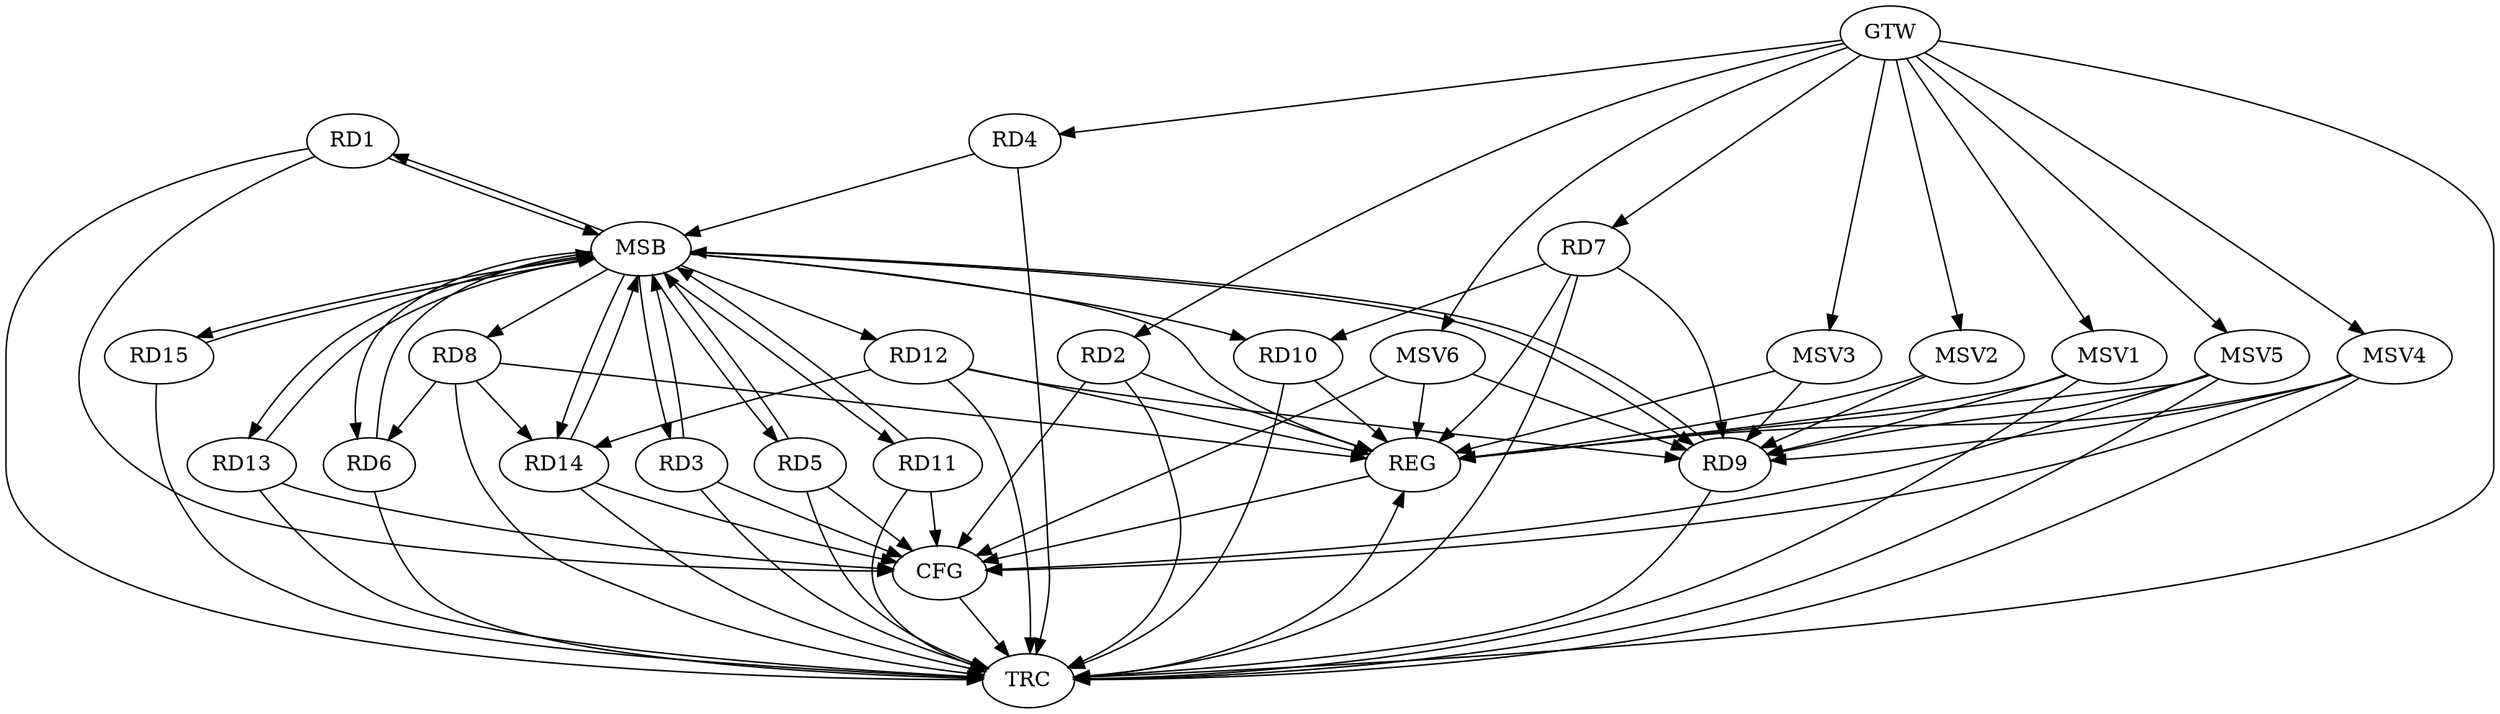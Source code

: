 strict digraph G {
  RD1 [ label="RD1" ];
  RD2 [ label="RD2" ];
  RD3 [ label="RD3" ];
  RD4 [ label="RD4" ];
  RD5 [ label="RD5" ];
  RD6 [ label="RD6" ];
  RD7 [ label="RD7" ];
  RD8 [ label="RD8" ];
  RD9 [ label="RD9" ];
  RD10 [ label="RD10" ];
  RD11 [ label="RD11" ];
  RD12 [ label="RD12" ];
  RD13 [ label="RD13" ];
  RD14 [ label="RD14" ];
  RD15 [ label="RD15" ];
  GTW [ label="GTW" ];
  REG [ label="REG" ];
  MSB [ label="MSB" ];
  CFG [ label="CFG" ];
  TRC [ label="TRC" ];
  MSV1 [ label="MSV1" ];
  MSV2 [ label="MSV2" ];
  MSV3 [ label="MSV3" ];
  MSV4 [ label="MSV4" ];
  MSV5 [ label="MSV5" ];
  MSV6 [ label="MSV6" ];
  RD8 -> RD6;
  RD7 -> RD9;
  RD7 -> RD10;
  RD8 -> RD14;
  RD12 -> RD9;
  RD12 -> RD14;
  GTW -> RD2;
  GTW -> RD4;
  GTW -> RD7;
  RD2 -> REG;
  RD7 -> REG;
  RD8 -> REG;
  RD10 -> REG;
  RD12 -> REG;
  RD1 -> MSB;
  MSB -> RD3;
  MSB -> RD8;
  MSB -> REG;
  RD3 -> MSB;
  MSB -> RD6;
  MSB -> RD13;
  RD4 -> MSB;
  RD5 -> MSB;
  MSB -> RD15;
  RD6 -> MSB;
  RD9 -> MSB;
  MSB -> RD1;
  MSB -> RD14;
  RD11 -> MSB;
  MSB -> RD9;
  MSB -> RD10;
  MSB -> RD12;
  RD13 -> MSB;
  MSB -> RD5;
  RD14 -> MSB;
  RD15 -> MSB;
  MSB -> RD11;
  RD11 -> CFG;
  RD1 -> CFG;
  RD5 -> CFG;
  RD13 -> CFG;
  RD14 -> CFG;
  RD3 -> CFG;
  RD2 -> CFG;
  REG -> CFG;
  RD1 -> TRC;
  RD2 -> TRC;
  RD3 -> TRC;
  RD4 -> TRC;
  RD5 -> TRC;
  RD6 -> TRC;
  RD7 -> TRC;
  RD8 -> TRC;
  RD9 -> TRC;
  RD10 -> TRC;
  RD11 -> TRC;
  RD12 -> TRC;
  RD13 -> TRC;
  RD14 -> TRC;
  RD15 -> TRC;
  GTW -> TRC;
  CFG -> TRC;
  TRC -> REG;
  MSV1 -> RD9;
  GTW -> MSV1;
  MSV1 -> REG;
  MSV1 -> TRC;
  MSV2 -> RD9;
  GTW -> MSV2;
  MSV2 -> REG;
  MSV3 -> RD9;
  MSV4 -> RD9;
  GTW -> MSV3;
  MSV3 -> REG;
  GTW -> MSV4;
  MSV4 -> REG;
  MSV4 -> TRC;
  MSV4 -> CFG;
  MSV5 -> RD9;
  MSV6 -> RD9;
  GTW -> MSV5;
  MSV5 -> REG;
  MSV5 -> TRC;
  MSV5 -> CFG;
  GTW -> MSV6;
  MSV6 -> REG;
  MSV6 -> CFG;
}
